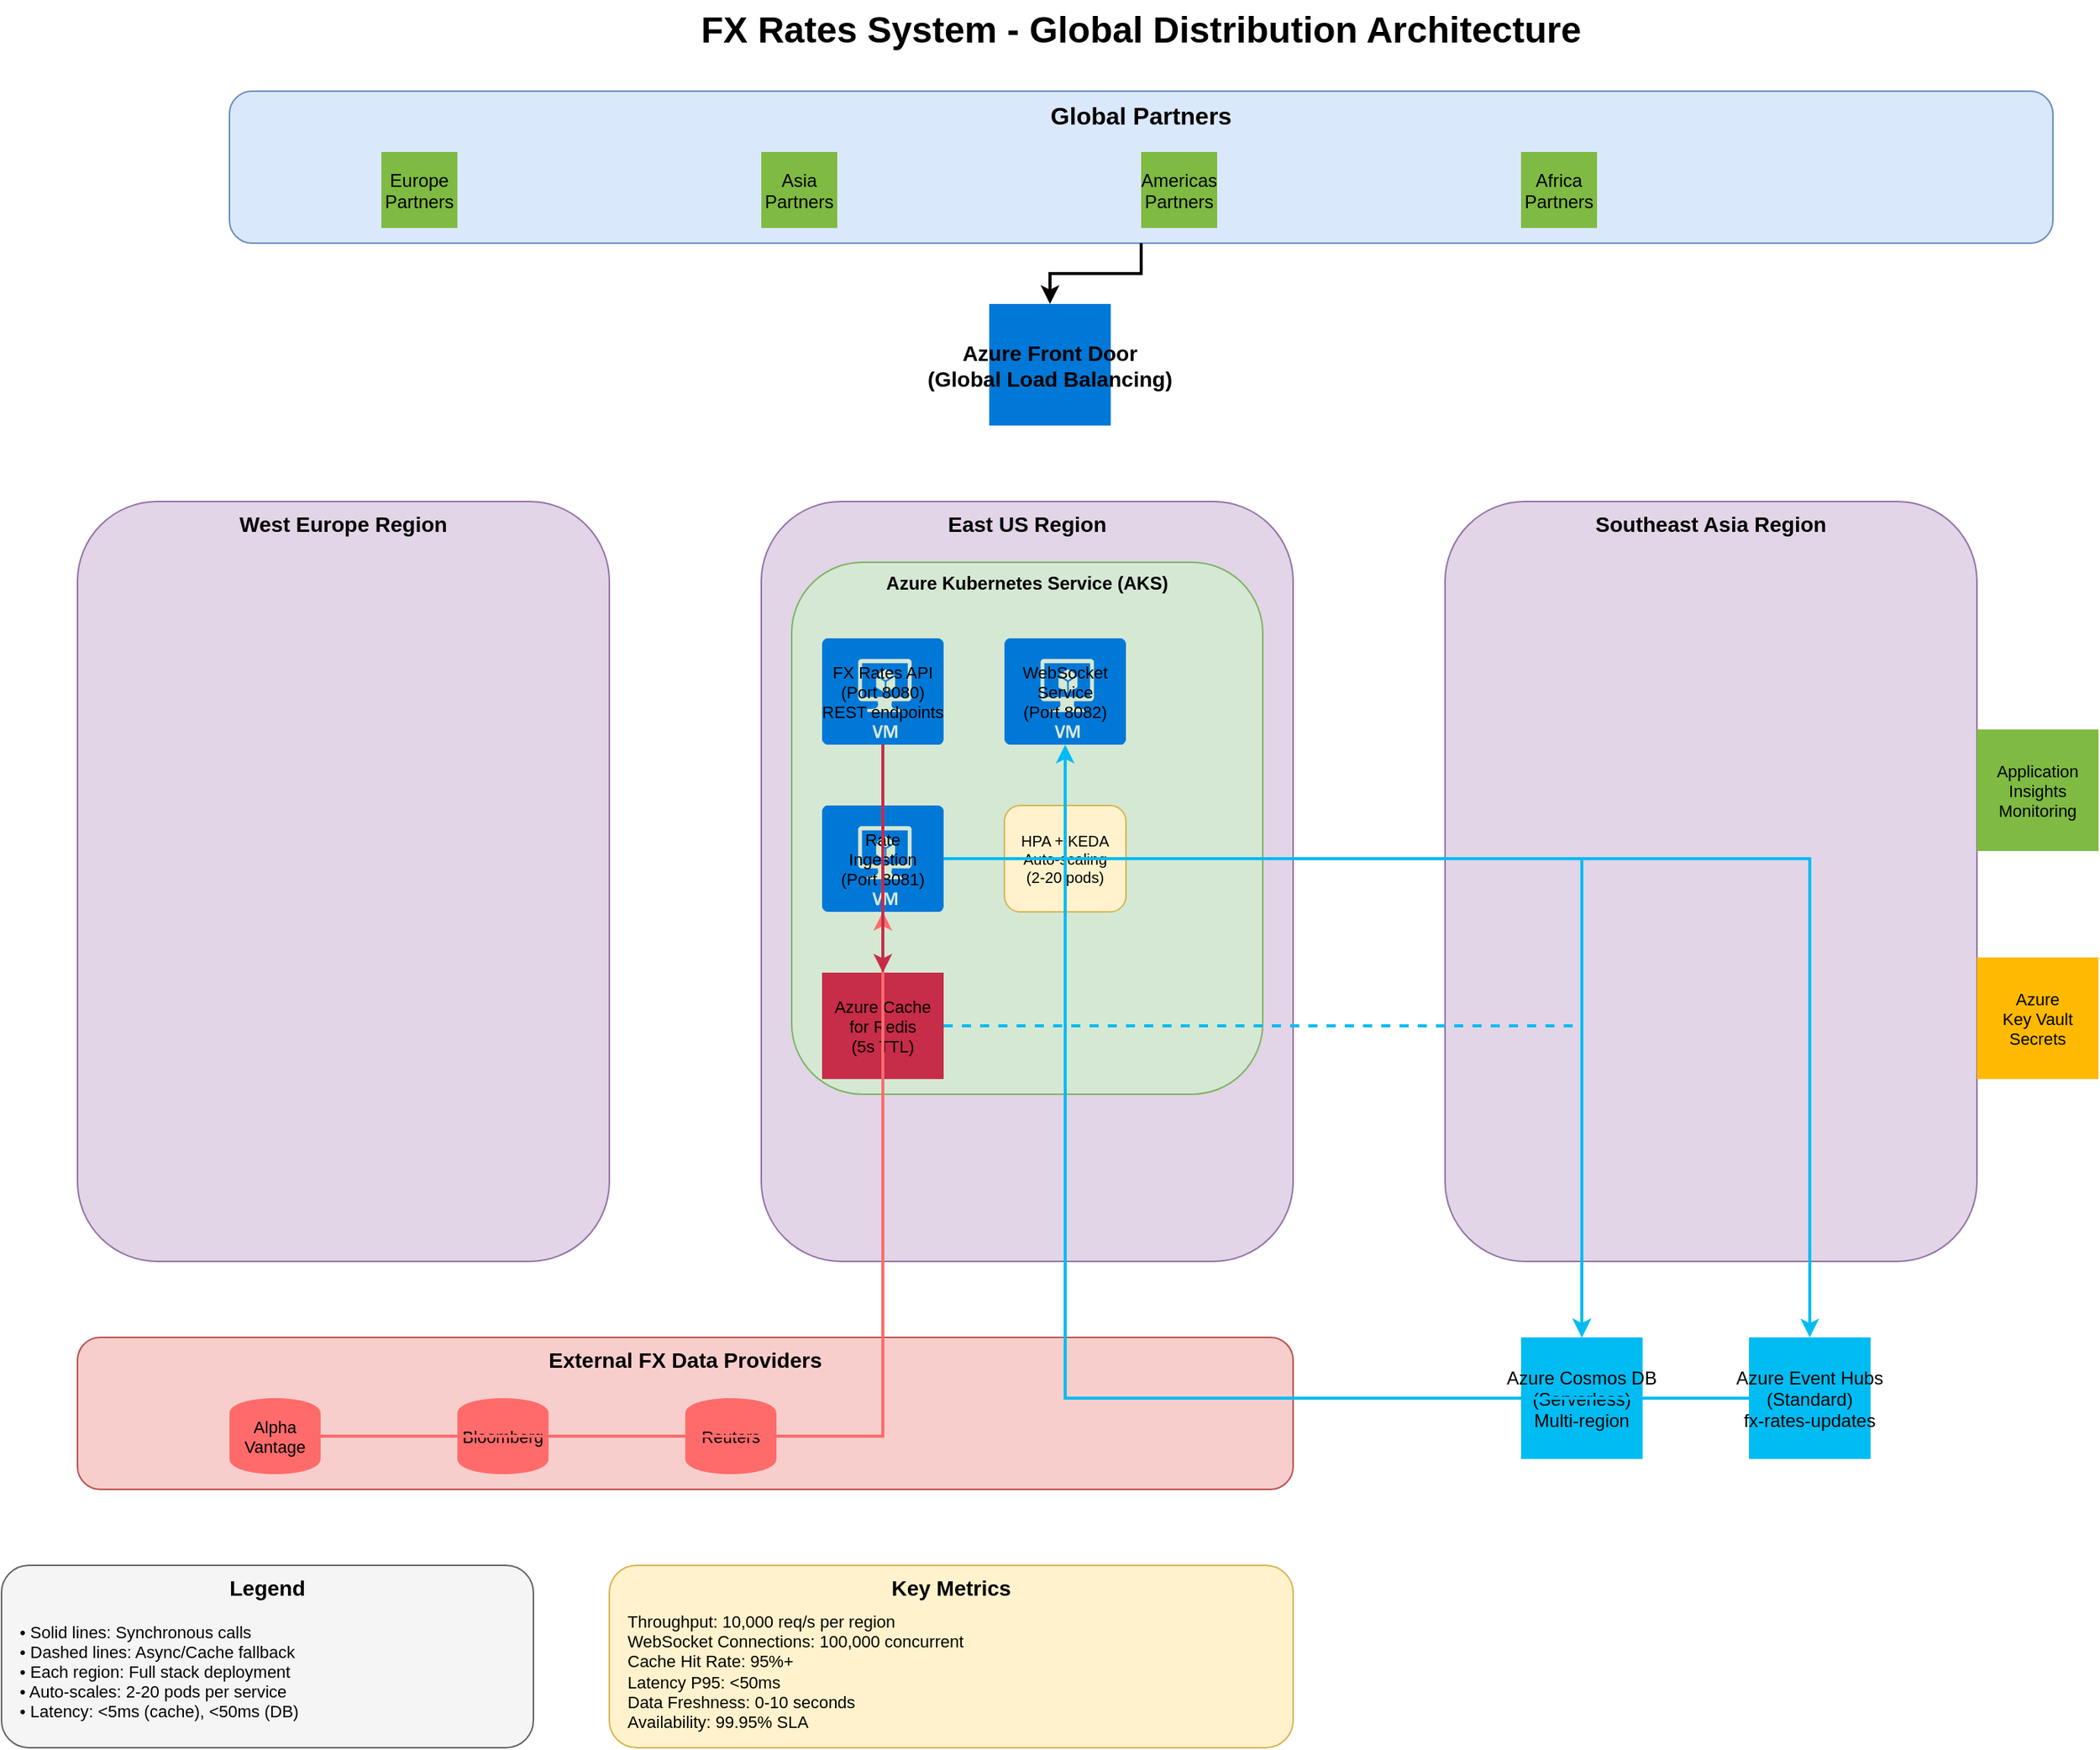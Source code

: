 <mxfile version="22.0.0" type="device">
  <diagram name="FX Rates Architecture" id="fx-rates-architecture">
    <mxGraphModel dx="1422" dy="794" grid="1" gridSize="10" guides="1" tooltips="1" connect="1" arrows="1" fold="1" page="1" pageScale="1" pageWidth="1600" pageHeight="1200" math="0" shadow="0">
      <root>
        <mxCell id="0" />
        <mxCell id="1" parent="0" />

        <!-- Title -->
        <mxCell id="title" value="FX Rates System - Global Distribution Architecture" style="text;html=1;strokeColor=none;fillColor=none;align=center;verticalAlign=middle;whiteSpace=wrap;rounded=0;fontSize=24;fontStyle=1" vertex="1" parent="1">
          <mxGeometry x="400" y="20" width="800" height="40" as="geometry" />
        </mxCell>

        <!-- Global Partners Layer -->
        <mxCell id="partners-box" value="Global Partners" style="rounded=1;whiteSpace=wrap;html=1;fillColor=#dae8fc;strokeColor=#6c8ebf;fontSize=16;fontStyle=1;verticalAlign=top;" vertex="1" parent="1">
          <mxGeometry x="200" y="80" width="1200" height="100" as="geometry" />
        </mxCell>

        <mxCell id="partner1" value="Europe&#xa;Partners" style="shape=mxgraph.azure.users;fillColor=#7FBA42;strokeColor=none;fontSize=12;" vertex="1" parent="1">
          <mxGeometry x="300" y="120" width="50" height="50" as="geometry" />
        </mxCell>

        <mxCell id="partner2" value="Asia&#xa;Partners" style="shape=mxgraph.azure.users;fillColor=#7FBA42;strokeColor=none;fontSize=12;" vertex="1" parent="1">
          <mxGeometry x="550" y="120" width="50" height="50" as="geometry" />
        </mxCell>

        <mxCell id="partner3" value="Americas&#xa;Partners" style="shape=mxgraph.azure.users;fillColor=#7FBA42;strokeColor=none;fontSize=12;" vertex="1" parent="1">
          <mxGeometry x="800" y="120" width="50" height="50" as="geometry" />
        </mxCell>

        <mxCell id="partner4" value="Africa&#xa;Partners" style="shape=mxgraph.azure.users;fillColor=#7FBA42;strokeColor=none;fontSize=12;" vertex="1" parent="1">
          <mxGeometry x="1050" y="120" width="50" height="50" as="geometry" />
        </mxCell>

        <!-- Azure Front Door -->
        <mxCell id="frontdoor" value="Azure Front Door&#xa;(Global Load Balancing)" style="shape=mxgraph.azure.azure_front_door;fillColor=#0078D7;strokeColor=none;fontSize=14;fontStyle=1" vertex="1" parent="1">
          <mxGeometry x="700" y="220" width="80" height="80" as="geometry" />
        </mxCell>

        <!-- Arrows from partners to front door -->
        <mxCell id="arrow1" style="edgeStyle=orthogonalEdgeStyle;rounded=0;orthogonalLoop=1;jettySize=auto;html=1;exitX=0.5;exitY=1;exitDx=0;exitDy=0;entryX=0.5;entryY=0;entryDx=0;entryDy=0;strokeWidth=2;" edge="1" parent="1" source="partners-box" target="frontdoor">
          <mxGeometry relative="1" as="geometry" />
        </mxCell>

        <!-- Regional Deployments -->
        <mxCell id="region1-box" value="West Europe Region" style="rounded=1;whiteSpace=wrap;html=1;fillColor=#e1d5e7;strokeColor=#9673a6;fontSize=14;fontStyle=1;verticalAlign=top;" vertex="1" parent="1">
          <mxGeometry x="100" y="350" width="350" height="500" as="geometry" />
        </mxCell>

        <mxCell id="region2-box" value="East US Region" style="rounded=1;whiteSpace=wrap;html=1;fillColor=#e1d5e7;strokeColor=#9673a6;fontSize=14;fontStyle=1;verticalAlign=top;" vertex="1" parent="1">
          <mxGeometry x="550" y="350" width="350" height="500" as="geometry" />
        </mxCell>

        <mxCell id="region3-box" value="Southeast Asia Region" style="rounded=1;whiteSpace=wrap;html=1;fillColor=#e1d5e7;strokeColor=#9673a6;fontSize=14;fontStyle=1;verticalAlign=top;" vertex="1" parent="1">
          <mxGeometry x="1000" y="350" width="350" height="500" as="geometry" />
        </mxCell>

        <!-- Inside Region 2 (East US) - Detailed view -->

        <!-- AKS Cluster -->
        <mxCell id="aks" value="Azure Kubernetes Service (AKS)" style="rounded=1;whiteSpace=wrap;html=1;fillColor=#d5e8d4;strokeColor=#82b366;fontSize=12;fontStyle=1;verticalAlign=top;" vertex="1" parent="1">
          <mxGeometry x="570" y="390" width="310" height="350" as="geometry" />
        </mxCell>

        <!-- Microservices -->
        <mxCell id="api-service" value="FX Rates API&#xa;(Port 8080)&#xa;REST endpoints" style="shape=mxgraph.azure.virtual_machine;fillColor=#0078D7;strokeColor=none;fontSize=11;" vertex="1" parent="1">
          <mxGeometry x="590" y="440" width="80" height="70" as="geometry" />
        </mxCell>

        <mxCell id="websocket-service" value="WebSocket&#xa;Service&#xa;(Port 8082)" style="shape=mxgraph.azure.virtual_machine;fillColor=#0078D7;strokeColor=none;fontSize=11;" vertex="1" parent="1">
          <mxGeometry x="710" y="440" width="80" height="70" as="geometry" />
        </mxCell>

        <mxCell id="ingestion-service" value="Rate&#xa;Ingestion&#xa;(Port 8081)" style="shape=mxgraph.azure.virtual_machine;fillColor=#0078D7;strokeColor=none;fontSize=11;" vertex="1" parent="1">
          <mxGeometry x="590" y="550" width="80" height="70" as="geometry" />
        </mxCell>

        <!-- HPA -->
        <mxCell id="hpa" value="HPA + KEDA&#xa;Auto-scaling&#xa;(2-20 pods)" style="rounded=1;whiteSpace=wrap;html=1;fillColor=#fff2cc;strokeColor=#d6b656;fontSize=10;" vertex="1" parent="1">
          <mxGeometry x="710" y="550" width="80" height="70" as="geometry" />
        </mxCell>

        <!-- Redis Cache -->
        <mxCell id="redis" value="Azure Cache&#xa;for Redis&#xa;(5s TTL)" style="shape=mxgraph.azure.redis_cache;fillColor=#C72C48;strokeColor=none;fontSize=11;" vertex="1" parent="1">
          <mxGeometry x="590" y="660" width="80" height="70" as="geometry" />
        </mxCell>

        <!-- External Providers -->
        <mxCell id="providers-box" value="External FX Data Providers" style="rounded=1;whiteSpace=wrap;html=1;fillColor=#f8cecc;strokeColor=#b85450;fontSize=14;fontStyle=1;verticalAlign=top;" vertex="1" parent="1">
          <mxGeometry x="100" y="900" width="800" height="100" as="geometry" />
        </mxCell>

        <mxCell id="alphavantage" value="Alpha&#xa;Vantage" style="shape=cylinder;fillColor=#FF6B6B;strokeColor=none;fontSize=11;" vertex="1" parent="1">
          <mxGeometry x="200" y="940" width="60" height="50" as="geometry" />
        </mxCell>

        <mxCell id="bloomberg" value="Bloomberg" style="shape=cylinder;fillColor=#FF6B6B;strokeColor=none;fontSize=11;" vertex="1" parent="1">
          <mxGeometry x="350" y="940" width="60" height="50" as="geometry" />
        </mxCell>

        <mxCell id="reuters" value="Reuters" style="shape=cylinder;fillColor=#FF6B6B;strokeColor=none;fontSize=11;" vertex="1" parent="1">
          <mxGeometry x="500" y="940" width="60" height="50" as="geometry" />
        </mxCell>

        <!-- Cosmos DB -->
        <mxCell id="cosmosdb" value="Azure Cosmos DB&#xa;(Serverless)&#xa;Multi-region" style="shape=mxgraph.azure.cosmosdb;fillColor=#00BCF2;strokeColor=none;fontSize=12;" vertex="1" parent="1">
          <mxGeometry x="1050" y="900" width="80" height="80" as="geometry" />
        </mxCell>

        <!-- Event Hubs -->
        <mxCell id="eventhub" value="Azure Event Hubs&#xa;(Standard)&#xa;fx-rates-updates" style="shape=mxgraph.azure.event_hub;fillColor=#00BCF2;strokeColor=none;fontSize=12;" vertex="1" parent="1">
          <mxGeometry x="1200" y="900" width="80" height="80" as="geometry" />
        </mxCell>

        <!-- Arrows -->
        <mxCell id="arrow-provider-ingestion" style="edgeStyle=orthogonalEdgeStyle;rounded=0;orthogonalLoop=1;jettySize=auto;html=1;strokeWidth=2;strokeColor=#FF6B6B;" edge="1" parent="1" source="alphavantage" target="ingestion-service">
          <mxGeometry relative="1" as="geometry" />
        </mxCell>

        <mxCell id="arrow-ingestion-cosmos" style="edgeStyle=orthogonalEdgeStyle;rounded=0;orthogonalLoop=1;jettySize=auto;html=1;strokeWidth=2;strokeColor=#00BCF2;" edge="1" parent="1" source="ingestion-service" target="cosmosdb">
          <mxGeometry relative="1" as="geometry" />
        </mxCell>

        <mxCell id="arrow-ingestion-eventhub" style="edgeStyle=orthogonalEdgeStyle;rounded=0;orthogonalLoop=1;jettySize=auto;html=1;strokeWidth=2;strokeColor=#00BCF2;" edge="1" parent="1" source="ingestion-service" target="eventhub">
          <mxGeometry relative="1" as="geometry" />
        </mxCell>

        <mxCell id="arrow-api-redis" style="edgeStyle=orthogonalEdgeStyle;rounded=0;orthogonalLoop=1;jettySize=auto;html=1;strokeWidth=2;strokeColor=#C72C48;" edge="1" parent="1" source="api-service" target="redis">
          <mxGeometry relative="1" as="geometry" />
        </mxCell>

        <mxCell id="arrow-redis-cosmos" style="edgeStyle=orthogonalEdgeStyle;rounded=0;orthogonalLoop=1;jettySize=auto;html=1;strokeWidth=2;strokeColor=#00BCF2;dashed=1;" edge="1" parent="1" source="redis" target="cosmosdb">
          <mxGeometry relative="1" as="geometry">
            <mxPoint x="700" y="750" as="sourcePoint" />
            <mxPoint x="1050" y="900" as="targetPoint" />
          </mxGeometry>
        </mxCell>

        <mxCell id="arrow-eventhub-websocket" style="edgeStyle=orthogonalEdgeStyle;rounded=0;orthogonalLoop=1;jettySize=auto;html=1;strokeWidth=2;strokeColor=#00BCF2;" edge="1" parent="1" source="eventhub" target="websocket-service">
          <mxGeometry relative="1" as="geometry" />
        </mxCell>

        <!-- Application Insights -->
        <mxCell id="appinsights" value="Application&#xa;Insights&#xa;Monitoring" style="shape=mxgraph.azure.application_insights;fillColor=#7FBA42;strokeColor=none;fontSize=11;" vertex="1" parent="1">
          <mxGeometry x="1350" y="500" width="80" height="80" as="geometry" />
        </mxCell>

        <!-- Key Vault -->
        <mxCell id="keyvault" value="Azure&#xa;Key Vault&#xa;Secrets" style="shape=mxgraph.azure.key_vault;fillColor=#FFB900;strokeColor=none;fontSize=11;" vertex="1" parent="1">
          <mxGeometry x="1350" y="650" width="80" height="80" as="geometry" />
        </mxCell>

        <!-- Legend -->
        <mxCell id="legend-box" value="Legend" style="rounded=1;whiteSpace=wrap;html=1;fillColor=#f5f5f5;strokeColor=#666666;fontSize=14;fontStyle=1;verticalAlign=top;" vertex="1" parent="1">
          <mxGeometry x="50" y="1050" width="350" height="120" as="geometry" />
        </mxCell>

        <mxCell id="legend-text" value="• Solid lines: Synchronous calls&#xa;• Dashed lines: Async/Cache fallback&#xa;• Each region: Full stack deployment&#xa;• Auto-scales: 2-20 pods per service&#xa;• Latency: &lt;5ms (cache), &lt;50ms (DB)" style="text;html=1;strokeColor=none;fillColor=none;align=left;verticalAlign=middle;whiteSpace=wrap;rounded=0;fontSize=11;" vertex="1" parent="1">
          <mxGeometry x="60" y="1080" width="330" height="80" as="geometry" />
        </mxCell>

        <!-- Metrics Box -->
        <mxCell id="metrics-box" value="Key Metrics" style="rounded=1;whiteSpace=wrap;html=1;fillColor=#fff2cc;strokeColor=#d6b656;fontSize=14;fontStyle=1;verticalAlign=top;" vertex="1" parent="1">
          <mxGeometry x="450" y="1050" width="450" height="120" as="geometry" />
        </mxCell>

        <mxCell id="metrics-text" value="Throughput: 10,000 req/s per region&#xa;WebSocket Connections: 100,000 concurrent&#xa;Cache Hit Rate: 95%+&#xa;Latency P95: &lt;50ms&#xa;Data Freshness: 0-10 seconds&#xa;Availability: 99.95% SLA" style="text;html=1;strokeColor=none;fillColor=none;align=left;verticalAlign=middle;whiteSpace=wrap;rounded=0;fontSize=11;" vertex="1" parent="1">
          <mxGeometry x="460" y="1080" width="430" height="80" as="geometry" />
        </mxCell>

      </root>
    </mxGraphModel>
  </diagram>
</mxfile>
